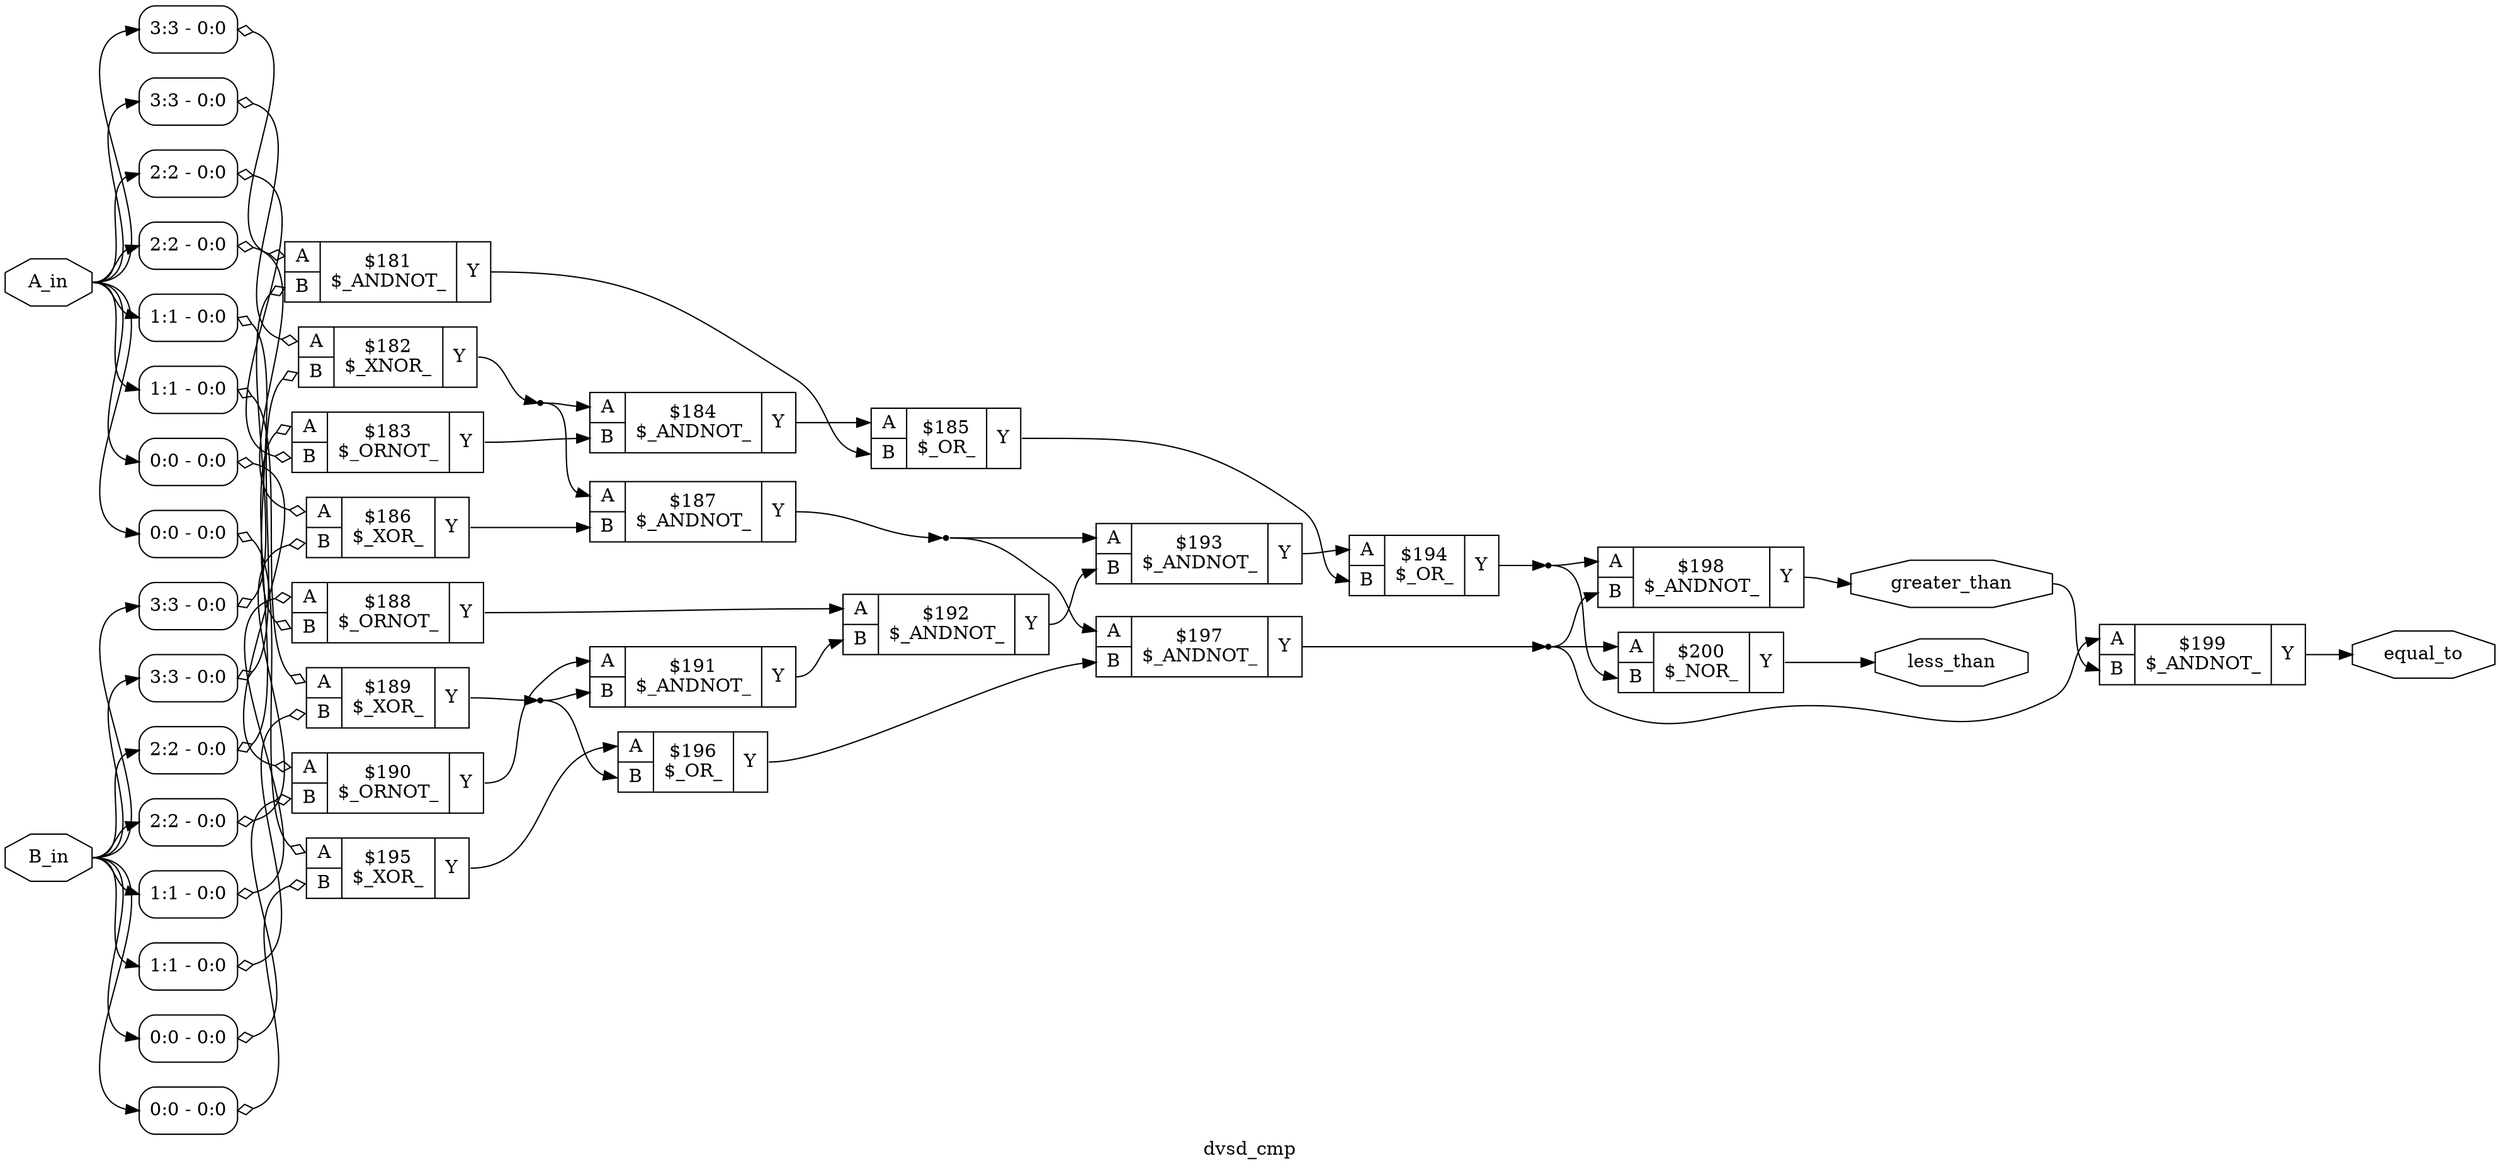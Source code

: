 digraph "dvsd_cmp" {
label="dvsd_cmp";
rankdir="LR";
remincross=true;
n18 [ shape=octagon, label="A_in", color="black", fontcolor="black" ];
n19 [ shape=octagon, label="B_in", color="black", fontcolor="black" ];
n20 [ shape=octagon, label="equal_to", color="black", fontcolor="black" ];
n21 [ shape=octagon, label="greater_than", color="black", fontcolor="black" ];
n22 [ shape=octagon, label="less_than", color="black", fontcolor="black" ];
c26 [ shape=record, label="{{<p23> A|<p24> B}|$181\n$_ANDNOT_|{<p25> Y}}" ];
x0 [ shape=record, style=rounded, label="<s0> 3:3 - 0:0 " ];
x0:e -> c26:p23:w [arrowhead=odiamond, arrowtail=odiamond, dir=both, color="black", label=""];
x1 [ shape=record, style=rounded, label="<s0> 3:3 - 0:0 " ];
x1:e -> c26:p24:w [arrowhead=odiamond, arrowtail=odiamond, dir=both, color="black", label=""];
c27 [ shape=record, label="{{<p23> A|<p24> B}|$182\n$_XNOR_|{<p25> Y}}" ];
x2 [ shape=record, style=rounded, label="<s0> 3:3 - 0:0 " ];
x2:e -> c27:p23:w [arrowhead=odiamond, arrowtail=odiamond, dir=both, color="black", label=""];
x3 [ shape=record, style=rounded, label="<s0> 3:3 - 0:0 " ];
x3:e -> c27:p24:w [arrowhead=odiamond, arrowtail=odiamond, dir=both, color="black", label=""];
c28 [ shape=record, label="{{<p23> A|<p24> B}|$183\n$_ORNOT_|{<p25> Y}}" ];
x4 [ shape=record, style=rounded, label="<s0> 2:2 - 0:0 " ];
x4:e -> c28:p23:w [arrowhead=odiamond, arrowtail=odiamond, dir=both, color="black", label=""];
x5 [ shape=record, style=rounded, label="<s0> 2:2 - 0:0 " ];
x5:e -> c28:p24:w [arrowhead=odiamond, arrowtail=odiamond, dir=both, color="black", label=""];
c29 [ shape=record, label="{{<p23> A|<p24> B}|$184\n$_ANDNOT_|{<p25> Y}}" ];
c30 [ shape=record, label="{{<p23> A|<p24> B}|$185\n$_OR_|{<p25> Y}}" ];
c31 [ shape=record, label="{{<p23> A|<p24> B}|$186\n$_XOR_|{<p25> Y}}" ];
x6 [ shape=record, style=rounded, label="<s0> 2:2 - 0:0 " ];
x6:e -> c31:p23:w [arrowhead=odiamond, arrowtail=odiamond, dir=both, color="black", label=""];
x7 [ shape=record, style=rounded, label="<s0> 2:2 - 0:0 " ];
x7:e -> c31:p24:w [arrowhead=odiamond, arrowtail=odiamond, dir=both, color="black", label=""];
c32 [ shape=record, label="{{<p23> A|<p24> B}|$187\n$_ANDNOT_|{<p25> Y}}" ];
c33 [ shape=record, label="{{<p23> A|<p24> B}|$188\n$_ORNOT_|{<p25> Y}}" ];
x8 [ shape=record, style=rounded, label="<s0> 1:1 - 0:0 " ];
x8:e -> c33:p23:w [arrowhead=odiamond, arrowtail=odiamond, dir=both, color="black", label=""];
x9 [ shape=record, style=rounded, label="<s0> 1:1 - 0:0 " ];
x9:e -> c33:p24:w [arrowhead=odiamond, arrowtail=odiamond, dir=both, color="black", label=""];
c34 [ shape=record, label="{{<p23> A|<p24> B}|$189\n$_XOR_|{<p25> Y}}" ];
x10 [ shape=record, style=rounded, label="<s0> 1:1 - 0:0 " ];
x10:e -> c34:p23:w [arrowhead=odiamond, arrowtail=odiamond, dir=both, color="black", label=""];
x11 [ shape=record, style=rounded, label="<s0> 1:1 - 0:0 " ];
x11:e -> c34:p24:w [arrowhead=odiamond, arrowtail=odiamond, dir=both, color="black", label=""];
c35 [ shape=record, label="{{<p23> A|<p24> B}|$190\n$_ORNOT_|{<p25> Y}}" ];
x12 [ shape=record, style=rounded, label="<s0> 0:0 - 0:0 " ];
x12:e -> c35:p23:w [arrowhead=odiamond, arrowtail=odiamond, dir=both, color="black", label=""];
x13 [ shape=record, style=rounded, label="<s0> 0:0 - 0:0 " ];
x13:e -> c35:p24:w [arrowhead=odiamond, arrowtail=odiamond, dir=both, color="black", label=""];
c36 [ shape=record, label="{{<p23> A|<p24> B}|$191\n$_ANDNOT_|{<p25> Y}}" ];
c37 [ shape=record, label="{{<p23> A|<p24> B}|$192\n$_ANDNOT_|{<p25> Y}}" ];
c38 [ shape=record, label="{{<p23> A|<p24> B}|$193\n$_ANDNOT_|{<p25> Y}}" ];
c39 [ shape=record, label="{{<p23> A|<p24> B}|$194\n$_OR_|{<p25> Y}}" ];
c40 [ shape=record, label="{{<p23> A|<p24> B}|$195\n$_XOR_|{<p25> Y}}" ];
x14 [ shape=record, style=rounded, label="<s0> 0:0 - 0:0 " ];
x14:e -> c40:p23:w [arrowhead=odiamond, arrowtail=odiamond, dir=both, color="black", label=""];
x15 [ shape=record, style=rounded, label="<s0> 0:0 - 0:0 " ];
x15:e -> c40:p24:w [arrowhead=odiamond, arrowtail=odiamond, dir=both, color="black", label=""];
c41 [ shape=record, label="{{<p23> A|<p24> B}|$196\n$_OR_|{<p25> Y}}" ];
c42 [ shape=record, label="{{<p23> A|<p24> B}|$197\n$_ANDNOT_|{<p25> Y}}" ];
c43 [ shape=record, label="{{<p23> A|<p24> B}|$198\n$_ANDNOT_|{<p25> Y}}" ];
c44 [ shape=record, label="{{<p23> A|<p24> B}|$199\n$_ANDNOT_|{<p25> Y}}" ];
c45 [ shape=record, label="{{<p23> A|<p24> B}|$200\n$_NOR_|{<p25> Y}}" ];
c26:p25:e -> c30:p24:w [color="black", label=""];
c35:p25:e -> c36:p23:w [color="black", label=""];
c36:p25:e -> c37:p24:w [color="black", label=""];
c37:p25:e -> c38:p24:w [color="black", label=""];
c38:p25:e -> c39:p23:w [color="black", label=""];
n14 [ shape=point ];
c39:p25:e -> n14:w [color="black", label=""];
n14:e -> c43:p23:w [color="black", label=""];
n14:e -> c45:p24:w [color="black", label=""];
c40:p25:e -> c41:p23:w [color="black", label=""];
c41:p25:e -> c42:p24:w [color="black", label=""];
n17 [ shape=point ];
c42:p25:e -> n17:w [color="black", label=""];
n17:e -> c43:p24:w [color="black", label=""];
n17:e -> c44:p23:w [color="black", label=""];
n17:e -> c45:p23:w [color="black", label=""];
n18:e -> x0:s0:w [color="black", label=""];
n18:e -> x10:s0:w [color="black", label=""];
n18:e -> x12:s0:w [color="black", label=""];
n18:e -> x14:s0:w [color="black", label=""];
n18:e -> x2:s0:w [color="black", label=""];
n18:e -> x5:s0:w [color="black", label=""];
n18:e -> x6:s0:w [color="black", label=""];
n18:e -> x9:s0:w [color="black", label=""];
n19:e -> x11:s0:w [color="black", label=""];
n19:e -> x13:s0:w [color="black", label=""];
n19:e -> x15:s0:w [color="black", label=""];
n19:e -> x1:s0:w [color="black", label=""];
n19:e -> x3:s0:w [color="black", label=""];
n19:e -> x4:s0:w [color="black", label=""];
n19:e -> x7:s0:w [color="black", label=""];
n19:e -> x8:s0:w [color="black", label=""];
n2 [ shape=point ];
c27:p25:e -> n2:w [color="black", label=""];
n2:e -> c29:p23:w [color="black", label=""];
n2:e -> c32:p23:w [color="black", label=""];
c44:p25:e -> n20:w [color="black", label=""];
c43:p25:e -> n21:w [color="black", label=""];
n21:e -> c44:p24:w [color="black", label=""];
c45:p25:e -> n22:w [color="black", label=""];
c28:p25:e -> c29:p24:w [color="black", label=""];
c29:p25:e -> c30:p23:w [color="black", label=""];
c30:p25:e -> c39:p24:w [color="black", label=""];
c31:p25:e -> c32:p24:w [color="black", label=""];
n7 [ shape=point ];
c32:p25:e -> n7:w [color="black", label=""];
n7:e -> c38:p23:w [color="black", label=""];
n7:e -> c42:p23:w [color="black", label=""];
c33:p25:e -> c37:p23:w [color="black", label=""];
n9 [ shape=point ];
c34:p25:e -> n9:w [color="black", label=""];
n9:e -> c36:p24:w [color="black", label=""];
n9:e -> c41:p24:w [color="black", label=""];
}
